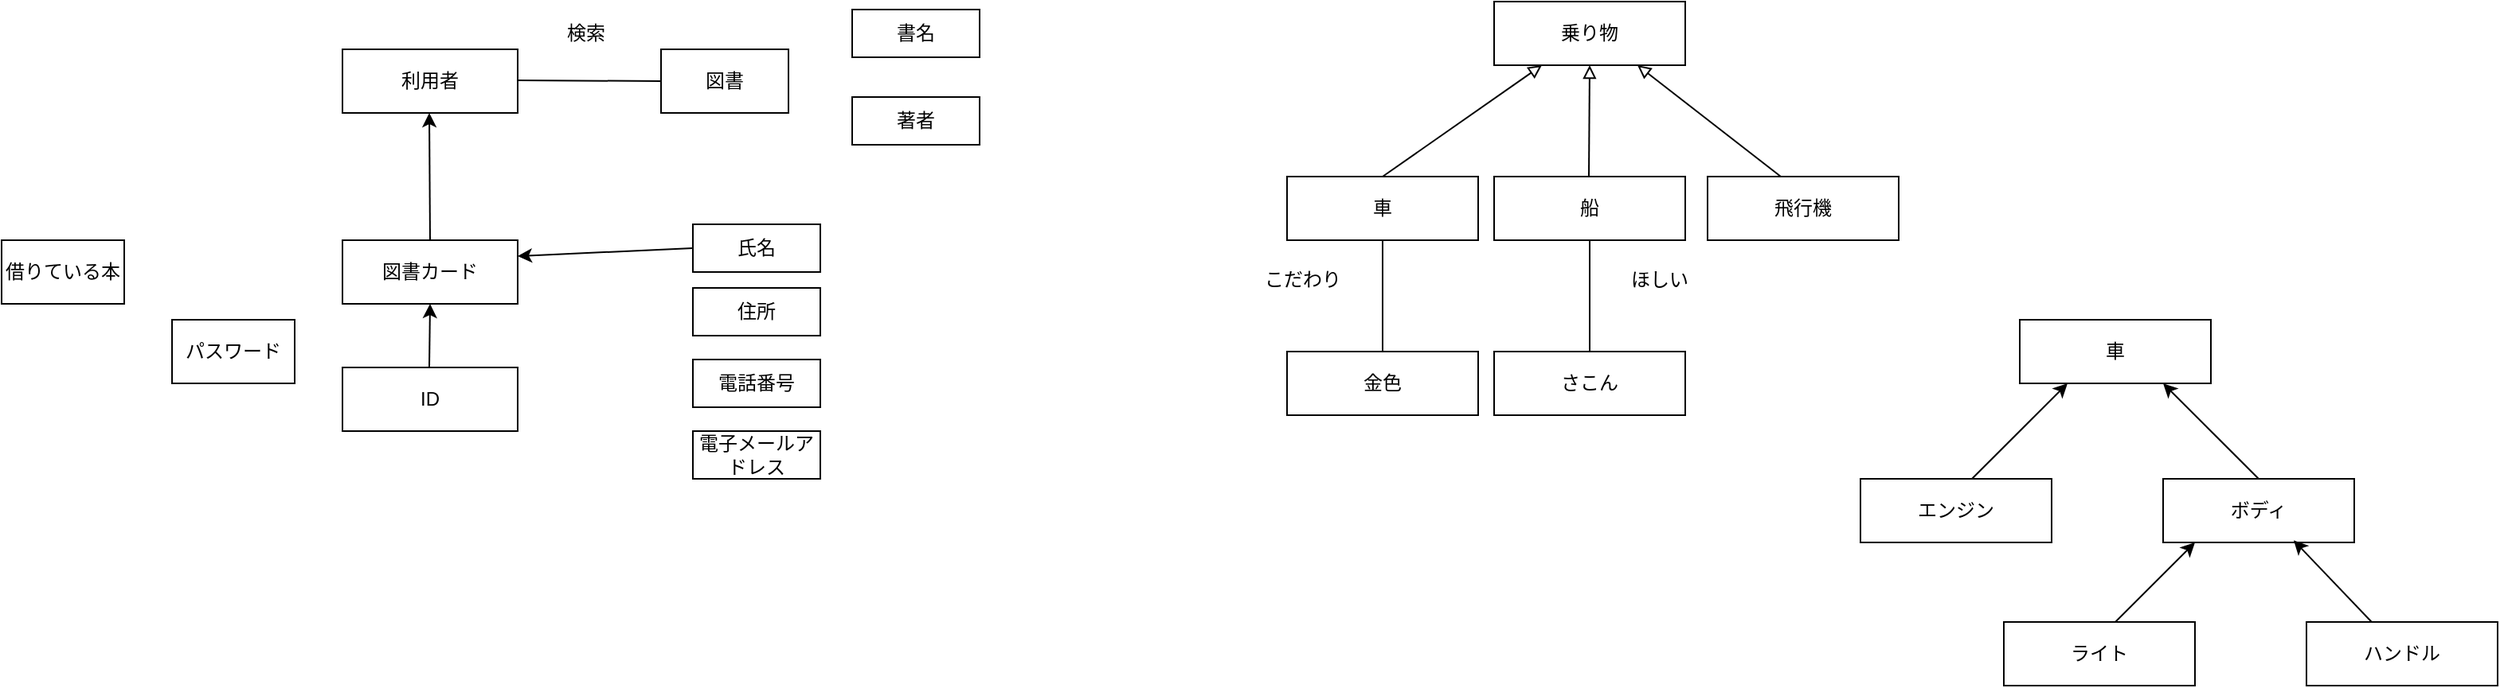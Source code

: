 <mxfile version="28.2.0">
  <diagram name="ページ1" id="pNQT2Dn1sgpCk6gsPJh1">
    <mxGraphModel dx="1605" dy="460" grid="1" gridSize="10" guides="1" tooltips="1" connect="1" arrows="1" fold="1" page="1" pageScale="1" pageWidth="827" pageHeight="1169" math="0" shadow="0">
      <root>
        <mxCell id="0" />
        <mxCell id="1" parent="0" />
        <mxCell id="Hbg9IcQPfvMIXnok0VCy-1" value="乗り物" style="rounded=0;whiteSpace=wrap;html=1;" parent="1" vertex="1">
          <mxGeometry x="110" y="40" width="120" height="40" as="geometry" />
        </mxCell>
        <mxCell id="Hbg9IcQPfvMIXnok0VCy-2" value="車" style="rounded=0;whiteSpace=wrap;html=1;" parent="1" vertex="1">
          <mxGeometry x="-20" y="150" width="120" height="40" as="geometry" />
        </mxCell>
        <mxCell id="Hbg9IcQPfvMIXnok0VCy-3" value="船" style="rounded=0;whiteSpace=wrap;html=1;" parent="1" vertex="1">
          <mxGeometry x="110" y="150" width="120" height="40" as="geometry" />
        </mxCell>
        <mxCell id="Hbg9IcQPfvMIXnok0VCy-4" value="飛行機" style="rounded=0;whiteSpace=wrap;html=1;" parent="1" vertex="1">
          <mxGeometry x="244" y="150" width="120" height="40" as="geometry" />
        </mxCell>
        <mxCell id="Hbg9IcQPfvMIXnok0VCy-5" value="" style="endArrow=block;html=1;rounded=0;endFill=0;entryX=0.25;entryY=1;entryDx=0;entryDy=0;" parent="1" target="Hbg9IcQPfvMIXnok0VCy-1" edge="1">
          <mxGeometry width="50" height="50" relative="1" as="geometry">
            <mxPoint x="40" y="150" as="sourcePoint" />
            <mxPoint x="120" y="70" as="targetPoint" />
          </mxGeometry>
        </mxCell>
        <mxCell id="Hbg9IcQPfvMIXnok0VCy-6" value="" style="endArrow=block;html=1;rounded=0;endFill=0;entryX=0.75;entryY=1;entryDx=0;entryDy=0;" parent="1" target="Hbg9IcQPfvMIXnok0VCy-1" edge="1">
          <mxGeometry width="50" height="50" relative="1" as="geometry">
            <mxPoint x="290" y="150" as="sourcePoint" />
            <mxPoint x="220" y="110" as="targetPoint" />
          </mxGeometry>
        </mxCell>
        <mxCell id="Hbg9IcQPfvMIXnok0VCy-8" value="" style="endArrow=block;html=1;rounded=0;endFill=0;entryX=0.5;entryY=1;entryDx=0;entryDy=0;" parent="1" target="Hbg9IcQPfvMIXnok0VCy-1" edge="1">
          <mxGeometry width="50" height="50" relative="1" as="geometry">
            <mxPoint x="169.5" y="150" as="sourcePoint" />
            <mxPoint x="170" y="90" as="targetPoint" />
          </mxGeometry>
        </mxCell>
        <mxCell id="Hbg9IcQPfvMIXnok0VCy-9" value="車" style="rounded=0;whiteSpace=wrap;html=1;" parent="1" vertex="1">
          <mxGeometry x="440" y="240" width="120" height="40" as="geometry" />
        </mxCell>
        <mxCell id="Hbg9IcQPfvMIXnok0VCy-10" value="ライト" style="rounded=0;whiteSpace=wrap;html=1;" parent="1" vertex="1">
          <mxGeometry x="430" y="430" width="120" height="40" as="geometry" />
        </mxCell>
        <mxCell id="Hbg9IcQPfvMIXnok0VCy-12" value="ハンドル" style="rounded=0;whiteSpace=wrap;html=1;" parent="1" vertex="1">
          <mxGeometry x="620" y="430" width="120" height="40" as="geometry" />
        </mxCell>
        <mxCell id="Hbg9IcQPfvMIXnok0VCy-13" value="エンジン" style="rounded=0;whiteSpace=wrap;html=1;" parent="1" vertex="1">
          <mxGeometry x="340" y="340" width="120" height="40" as="geometry" />
        </mxCell>
        <mxCell id="Hbg9IcQPfvMIXnok0VCy-14" value="ボディ" style="rounded=0;whiteSpace=wrap;html=1;" parent="1" vertex="1">
          <mxGeometry x="530" y="340" width="120" height="40" as="geometry" />
        </mxCell>
        <mxCell id="Hbg9IcQPfvMIXnok0VCy-15" value="" style="endArrow=classic;html=1;rounded=0;" parent="1" edge="1">
          <mxGeometry width="50" height="50" relative="1" as="geometry">
            <mxPoint x="500" y="430" as="sourcePoint" />
            <mxPoint x="550" y="380" as="targetPoint" />
          </mxGeometry>
        </mxCell>
        <mxCell id="Hbg9IcQPfvMIXnok0VCy-16" value="" style="endArrow=classic;html=1;rounded=0;entryX=0.683;entryY=0.967;entryDx=0;entryDy=0;entryPerimeter=0;" parent="1" source="Hbg9IcQPfvMIXnok0VCy-12" target="Hbg9IcQPfvMIXnok0VCy-14" edge="1">
          <mxGeometry width="50" height="50" relative="1" as="geometry">
            <mxPoint x="730" y="500" as="sourcePoint" />
            <mxPoint x="630" y="380" as="targetPoint" />
            <Array as="points" />
          </mxGeometry>
        </mxCell>
        <mxCell id="Hbg9IcQPfvMIXnok0VCy-17" value="" style="endArrow=classic;html=1;rounded=0;entryX=0.75;entryY=1;entryDx=0;entryDy=0;" parent="1" target="Hbg9IcQPfvMIXnok0VCy-9" edge="1">
          <mxGeometry width="50" height="50" relative="1" as="geometry">
            <mxPoint x="590" y="340" as="sourcePoint" />
            <mxPoint x="560" y="290" as="targetPoint" />
          </mxGeometry>
        </mxCell>
        <mxCell id="Hbg9IcQPfvMIXnok0VCy-18" value="" style="endArrow=classic;html=1;rounded=0;entryX=0.25;entryY=1;entryDx=0;entryDy=0;" parent="1" target="Hbg9IcQPfvMIXnok0VCy-9" edge="1">
          <mxGeometry width="50" height="50" relative="1" as="geometry">
            <mxPoint x="410" y="340" as="sourcePoint" />
            <mxPoint x="460" y="290" as="targetPoint" />
          </mxGeometry>
        </mxCell>
        <mxCell id="Hbg9IcQPfvMIXnok0VCy-19" value="" style="endArrow=none;html=1;rounded=0;entryX=0.5;entryY=1;entryDx=0;entryDy=0;endFill=0;" parent="1" target="Hbg9IcQPfvMIXnok0VCy-2" edge="1">
          <mxGeometry width="50" height="50" relative="1" as="geometry">
            <mxPoint x="40" y="260" as="sourcePoint" />
            <mxPoint x="80" y="230" as="targetPoint" />
          </mxGeometry>
        </mxCell>
        <mxCell id="Hbg9IcQPfvMIXnok0VCy-20" value="" style="endArrow=none;html=1;rounded=0;entryX=0.5;entryY=1;entryDx=0;entryDy=0;endFill=0;" parent="1" target="Hbg9IcQPfvMIXnok0VCy-3" edge="1">
          <mxGeometry width="50" height="50" relative="1" as="geometry">
            <mxPoint x="170" y="260" as="sourcePoint" />
            <mxPoint x="170" y="240" as="targetPoint" />
          </mxGeometry>
        </mxCell>
        <mxCell id="Hbg9IcQPfvMIXnok0VCy-22" value="さこん" style="rounded=0;whiteSpace=wrap;html=1;" parent="1" vertex="1">
          <mxGeometry x="110" y="260" width="120" height="40" as="geometry" />
        </mxCell>
        <mxCell id="Hbg9IcQPfvMIXnok0VCy-23" value="金色" style="rounded=0;whiteSpace=wrap;html=1;" parent="1" vertex="1">
          <mxGeometry x="-20" y="260" width="120" height="40" as="geometry" />
        </mxCell>
        <mxCell id="Hbg9IcQPfvMIXnok0VCy-25" value="ほしい" style="text;strokeColor=none;align=center;fillColor=none;html=1;verticalAlign=middle;whiteSpace=wrap;rounded=0;" parent="1" vertex="1">
          <mxGeometry x="184" y="200" width="60" height="30" as="geometry" />
        </mxCell>
        <mxCell id="Hbg9IcQPfvMIXnok0VCy-26" value="こだわり" style="text;strokeColor=none;align=center;fillColor=none;html=1;verticalAlign=middle;whiteSpace=wrap;rounded=0;" parent="1" vertex="1">
          <mxGeometry x="-40" y="200" width="60" height="30" as="geometry" />
        </mxCell>
        <mxCell id="Hbg9IcQPfvMIXnok0VCy-27" value="利用者" style="rounded=0;whiteSpace=wrap;html=1;" parent="1" vertex="1">
          <mxGeometry x="-613" y="70" width="110" height="40" as="geometry" />
        </mxCell>
        <mxCell id="Hbg9IcQPfvMIXnok0VCy-28" value="図書カード" style="rounded=0;whiteSpace=wrap;html=1;" parent="1" vertex="1">
          <mxGeometry x="-613" y="190" width="110" height="40" as="geometry" />
        </mxCell>
        <mxCell id="Hbg9IcQPfvMIXnok0VCy-29" value="ID" style="rounded=0;whiteSpace=wrap;html=1;" parent="1" vertex="1">
          <mxGeometry x="-613" y="270" width="110" height="40" as="geometry" />
        </mxCell>
        <mxCell id="Hbg9IcQPfvMIXnok0VCy-30" value="" style="endArrow=classic;html=1;rounded=0;exitX=0.5;exitY=0;exitDx=0;exitDy=0;" parent="1" source="Hbg9IcQPfvMIXnok0VCy-28" edge="1">
          <mxGeometry width="50" height="50" relative="1" as="geometry">
            <mxPoint x="-563" y="180" as="sourcePoint" />
            <mxPoint x="-558.5" y="110" as="targetPoint" />
          </mxGeometry>
        </mxCell>
        <mxCell id="Hbg9IcQPfvMIXnok0VCy-31" value="" style="endArrow=classic;html=1;rounded=0;entryX=0.5;entryY=1;entryDx=0;entryDy=0;" parent="1" target="Hbg9IcQPfvMIXnok0VCy-28" edge="1">
          <mxGeometry width="50" height="50" relative="1" as="geometry">
            <mxPoint x="-558.5" y="270" as="sourcePoint" />
            <mxPoint x="-558.5" y="220" as="targetPoint" />
          </mxGeometry>
        </mxCell>
        <mxCell id="Hbg9IcQPfvMIXnok0VCy-35" value="氏名" style="whiteSpace=wrap;html=1;rounded=0;" parent="1" vertex="1">
          <mxGeometry x="-393" y="180" width="80" height="30" as="geometry" />
        </mxCell>
        <mxCell id="Hbg9IcQPfvMIXnok0VCy-39" value="住所" style="whiteSpace=wrap;html=1;rounded=0;" parent="1" vertex="1">
          <mxGeometry x="-393" y="220" width="80" height="30" as="geometry" />
        </mxCell>
        <mxCell id="Hbg9IcQPfvMIXnok0VCy-40" value="電子メールアドレス" style="whiteSpace=wrap;html=1;rounded=0;" parent="1" vertex="1">
          <mxGeometry x="-393" y="310" width="80" height="30" as="geometry" />
        </mxCell>
        <mxCell id="Hbg9IcQPfvMIXnok0VCy-44" value="電話番号" style="whiteSpace=wrap;html=1;rounded=0;" parent="1" vertex="1">
          <mxGeometry x="-393" y="265" width="80" height="30" as="geometry" />
        </mxCell>
        <mxCell id="Hbg9IcQPfvMIXnok0VCy-46" value="" style="endArrow=classic;html=1;rounded=0;exitX=0;exitY=0.5;exitDx=0;exitDy=0;entryX=1;entryY=0.25;entryDx=0;entryDy=0;" parent="1" source="Hbg9IcQPfvMIXnok0VCy-35" target="Hbg9IcQPfvMIXnok0VCy-28" edge="1">
          <mxGeometry width="50" height="50" relative="1" as="geometry">
            <mxPoint x="-533" y="300" as="sourcePoint" />
            <mxPoint x="-483" y="250" as="targetPoint" />
          </mxGeometry>
        </mxCell>
        <mxCell id="Hbg9IcQPfvMIXnok0VCy-47" value="図書&lt;span style=&quot;color: rgba(0, 0, 0, 0); font-family: monospace; font-size: 0px; text-align: start; text-wrap-mode: nowrap;&quot;&gt;%3CmxGraphModel%3E%3Croot%3E%3CmxCell%20id%3D%220%22%2F%3E%3CmxCell%20id%3D%221%22%20parent%3D%220%22%2F%3E%3CmxCell%20id%3D%222%22%20value%3D%22%E6%B0%8F%E5%90%8D%22%20style%3D%22whiteSpace%3Dwrap%3Bhtml%3D1%3Brounded%3D0%3B%22%20vertex%3D%221%22%20parent%3D%221%22%3E%3CmxGeometry%20x%3D%22-500%22%20y%3D%22180%22%20width%3D%2280%22%20height%3D%2230%22%20as%3D%22geometry%22%2F%3E%3C%2FmxCell%3E%3C%2Froot%3E%3C%2FmxGraphModel%3E&lt;/span&gt;&lt;span style=&quot;color: rgba(0, 0, 0, 0); font-family: monospace; font-size: 0px; text-align: start; text-wrap-mode: nowrap;&quot;&gt;%3CmxGraphModel%3E%3Croot%3E%3CmxCell%20id%3D%220%22%2F%3E%3CmxCell%20id%3D%221%22%20parent%3D%220%22%2F%3E%3CmxCell%20id%3D%222%22%20value%3D%22%E6%B0%8F%E5%90%8D%22%20style%3D%22whiteSpace%3Dwrap%3Bhtml%3D1%3Brounded%3D0%3B%22%20vertex%3D%221%22%20parent%3D%221%22%3E%3CmxGeometry%20x%3D%22-500%22%20y%3D%22180%22%20width%3D%2280%22%20height%3D%2230%22%20as%3D%22geometry%22%2F%3E%3C%2FmxCell%3E%3C%2Froot%3E%3C%2FmxGraphModel%3E&lt;/span&gt;" style="whiteSpace=wrap;html=1;rounded=0;" parent="1" vertex="1">
          <mxGeometry x="-413" y="70" width="80" height="40" as="geometry" />
        </mxCell>
        <mxCell id="Hbg9IcQPfvMIXnok0VCy-48" value="書名" style="whiteSpace=wrap;html=1;rounded=0;" parent="1" vertex="1">
          <mxGeometry x="-293" y="45" width="80" height="30" as="geometry" />
        </mxCell>
        <mxCell id="Hbg9IcQPfvMIXnok0VCy-49" value="著者" style="whiteSpace=wrap;html=1;rounded=0;" parent="1" vertex="1">
          <mxGeometry x="-293" y="100" width="80" height="30" as="geometry" />
        </mxCell>
        <mxCell id="Hbg9IcQPfvMIXnok0VCy-50" value="借りている本" style="rounded=0;whiteSpace=wrap;html=1;" parent="1" vertex="1">
          <mxGeometry x="-827" y="190" width="77" height="40" as="geometry" />
        </mxCell>
        <mxCell id="Hbg9IcQPfvMIXnok0VCy-51" value="借りている本" style="rounded=0;whiteSpace=wrap;html=1;" parent="1" vertex="1">
          <mxGeometry x="-720" y="240" width="77" height="40" as="geometry" />
        </mxCell>
        <mxCell id="Hbg9IcQPfvMIXnok0VCy-52" value="パスワード" style="rounded=0;whiteSpace=wrap;html=1;" parent="1" vertex="1">
          <mxGeometry x="-720" y="240" width="77" height="40" as="geometry" />
        </mxCell>
        <mxCell id="Hbg9IcQPfvMIXnok0VCy-56" value="" style="endArrow=none;html=1;rounded=0;entryX=0;entryY=0.5;entryDx=0;entryDy=0;" parent="1" target="Hbg9IcQPfvMIXnok0VCy-47" edge="1">
          <mxGeometry width="50" height="50" relative="1" as="geometry">
            <mxPoint x="-503" y="89.5" as="sourcePoint" />
            <mxPoint x="-416" y="89.5" as="targetPoint" />
          </mxGeometry>
        </mxCell>
        <mxCell id="Hbg9IcQPfvMIXnok0VCy-57" value="検索" style="text;strokeColor=none;align=center;fillColor=none;html=1;verticalAlign=middle;whiteSpace=wrap;rounded=0;" parent="1" vertex="1">
          <mxGeometry x="-490" y="45" width="60" height="30" as="geometry" />
        </mxCell>
      </root>
    </mxGraphModel>
  </diagram>
</mxfile>

